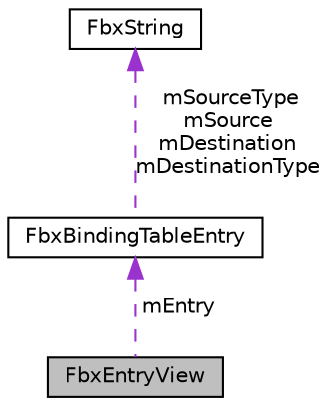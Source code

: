 digraph "FbxEntryView"
{
  edge [fontname="Helvetica",fontsize="10",labelfontname="Helvetica",labelfontsize="10"];
  node [fontname="Helvetica",fontsize="10",shape=record];
  Node7 [label="FbxEntryView",height=0.2,width=0.4,color="black", fillcolor="grey75", style="filled", fontcolor="black"];
  Node8 -> Node7 [dir="back",color="darkorchid3",fontsize="10",style="dashed",label=" mEntry" ];
  Node8 [label="FbxBindingTableEntry",height=0.2,width=0.4,color="black", fillcolor="white", style="filled",URL="$class_fbx_binding_table_entry.html"];
  Node9 -> Node8 [dir="back",color="darkorchid3",fontsize="10",style="dashed",label=" mSourceType\nmSource\nmDestination\nmDestinationType" ];
  Node9 [label="FbxString",height=0.2,width=0.4,color="black", fillcolor="white", style="filled",URL="$class_fbx_string.html"];
}
